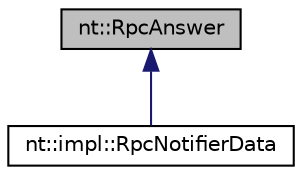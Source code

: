 digraph "nt::RpcAnswer"
{
  edge [fontname="Helvetica",fontsize="10",labelfontname="Helvetica",labelfontsize="10"];
  node [fontname="Helvetica",fontsize="10",shape=record];
  Node1 [label="nt::RpcAnswer",height=0.2,width=0.4,color="black", fillcolor="grey75", style="filled", fontcolor="black"];
  Node1 -> Node2 [dir="back",color="midnightblue",fontsize="10",style="solid",fontname="Helvetica"];
  Node2 [label="nt::impl::RpcNotifierData",height=0.2,width=0.4,color="black", fillcolor="white", style="filled",URL="$structnt_1_1impl_1_1RpcNotifierData.html"];
}
